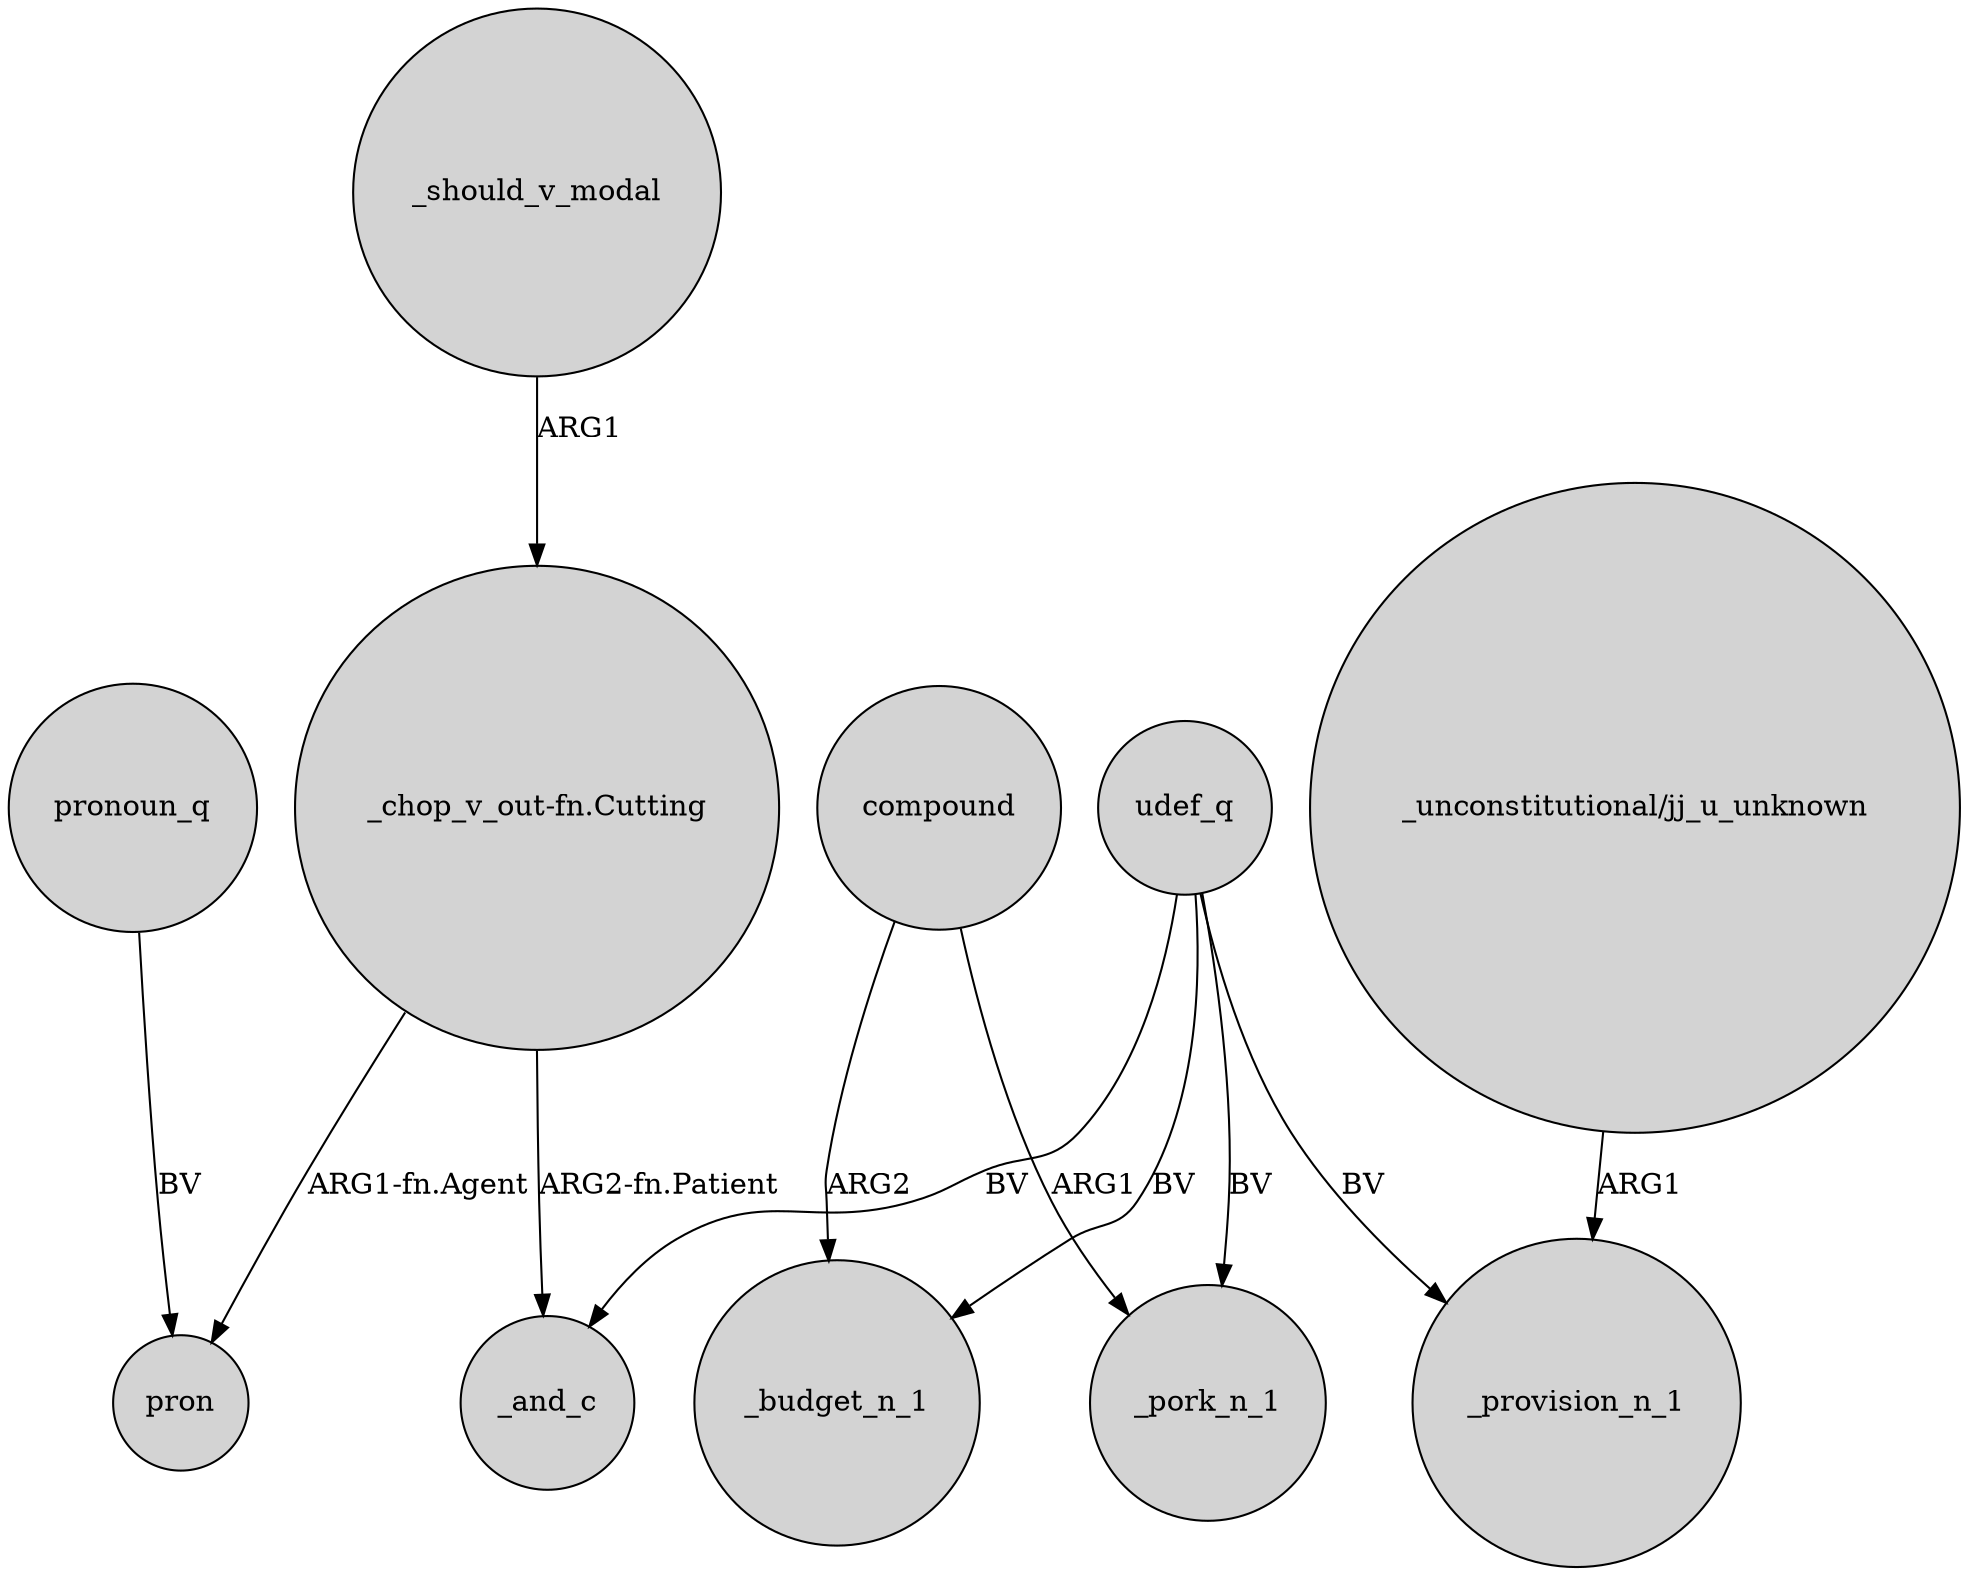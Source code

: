 digraph {
	node [shape=circle style=filled]
	"_chop_v_out-fn.Cutting" -> _and_c [label="ARG2-fn.Patient"]
	"_chop_v_out-fn.Cutting" -> pron [label="ARG1-fn.Agent"]
	udef_q -> _pork_n_1 [label=BV]
	udef_q -> _provision_n_1 [label=BV]
	compound -> _budget_n_1 [label=ARG2]
	udef_q -> _and_c [label=BV]
	compound -> _pork_n_1 [label=ARG1]
	udef_q -> _budget_n_1 [label=BV]
	"_unconstitutional/jj_u_unknown" -> _provision_n_1 [label=ARG1]
	_should_v_modal -> "_chop_v_out-fn.Cutting" [label=ARG1]
	pronoun_q -> pron [label=BV]
}
